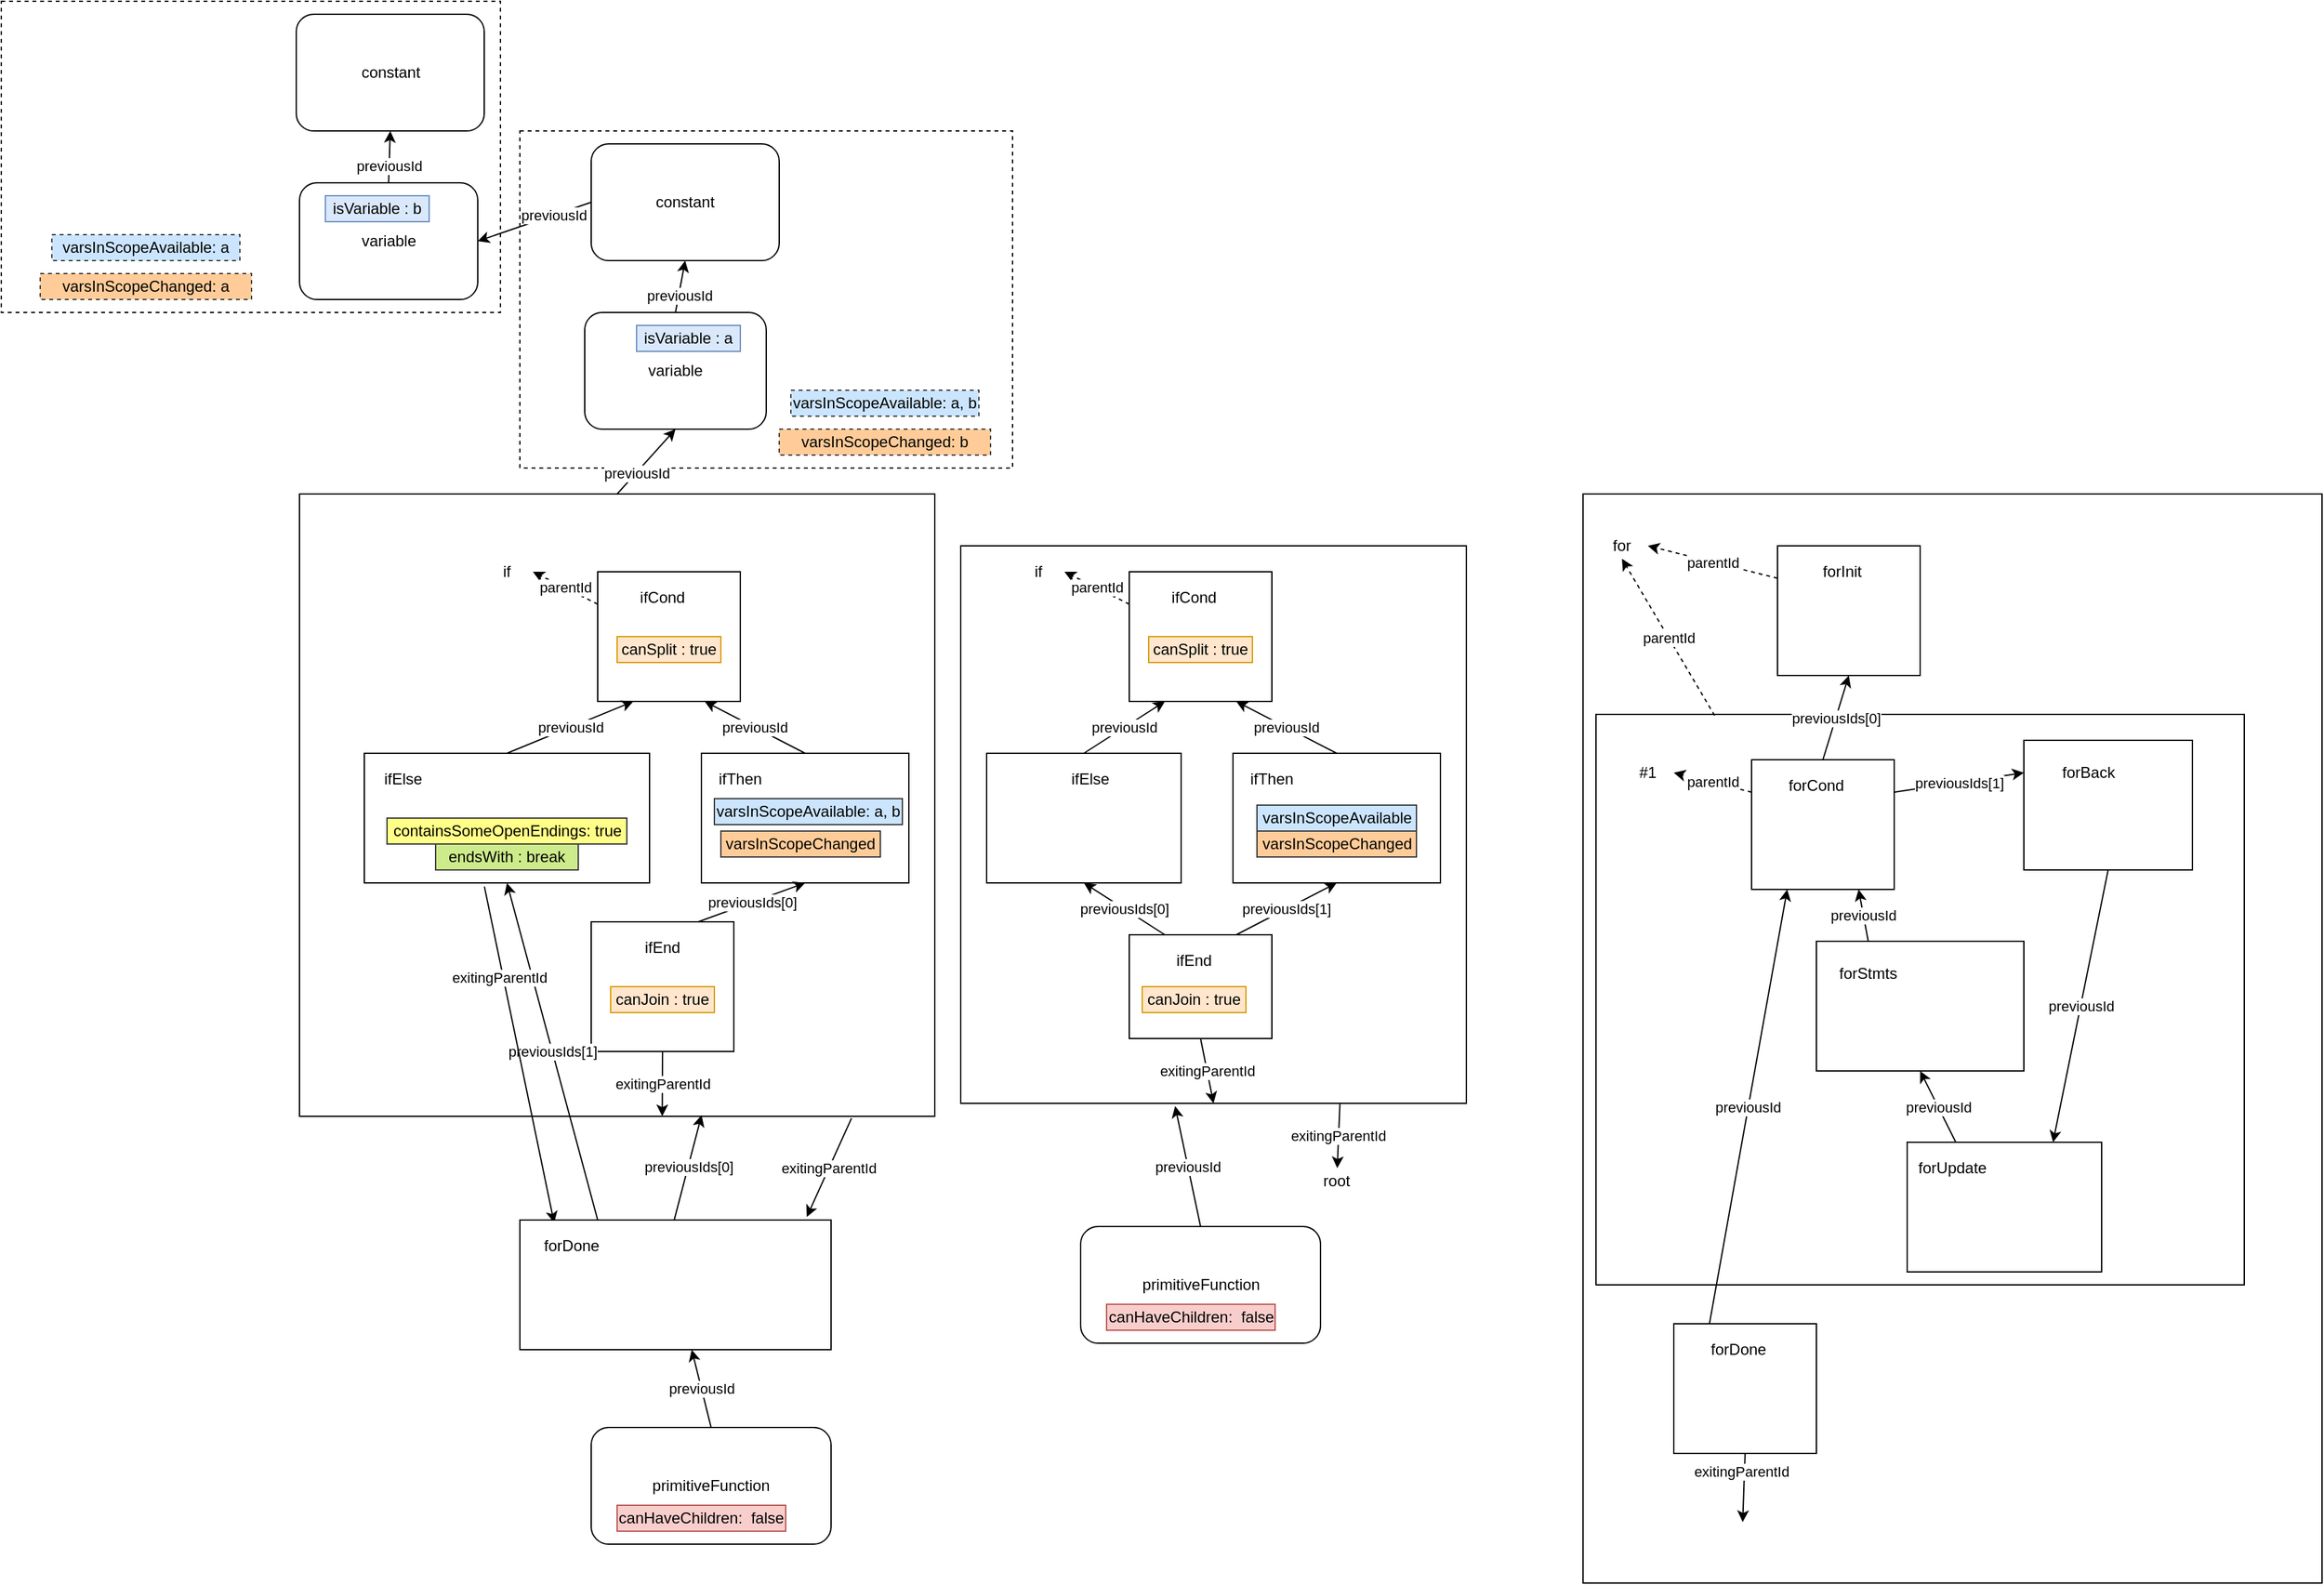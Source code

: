 <mxfile version="14.1.8" type="device"><diagram id="kH8C8CbIXnYB54CTfOBK" name="Page-1"><mxGraphModel dx="2875" dy="3018" grid="1" gridSize="10" guides="1" tooltips="1" connect="1" arrows="1" fold="1" page="1" pageScale="1" pageWidth="1654" pageHeight="2336" math="0" shadow="0"><root><mxCell id="0"/><mxCell id="1" parent="0"/><mxCell id="_WSegrMFaZZ0wJ0wHZ0F-22" value="" style="rounded=0;whiteSpace=wrap;html=1;dashed=1;" vertex="1" parent="1"><mxGeometry x="-220" y="-290" width="385" height="240" as="geometry"/></mxCell><mxCell id="_WSegrMFaZZ0wJ0wHZ0F-21" value="" style="rounded=0;whiteSpace=wrap;html=1;dashed=1;" vertex="1" parent="1"><mxGeometry x="180" y="-190" width="380" height="260" as="geometry"/></mxCell><mxCell id="ksnwD1h_EKE3ltFaodsw-11" value="" style="rounded=0;whiteSpace=wrap;html=1;" parent="1" vertex="1"><mxGeometry x="1000" y="90" width="570" height="840" as="geometry"/></mxCell><mxCell id="ksnwD1h_EKE3ltFaodsw-30" value="" style="rounded=0;whiteSpace=wrap;html=1;" parent="1" vertex="1"><mxGeometry x="1010" y="260" width="500" height="440" as="geometry"/></mxCell><mxCell id="buxgsW-vetxsR3lMGy5y-10" value="" style="rounded=0;whiteSpace=wrap;html=1;" parent="1" vertex="1"><mxGeometry x="520" y="130" width="390" height="430" as="geometry"/></mxCell><mxCell id="buxgsW-vetxsR3lMGy5y-1" value="" style="rounded=0;whiteSpace=wrap;html=1;" parent="1" vertex="1"><mxGeometry x="540" y="290" width="150" height="100" as="geometry"/></mxCell><mxCell id="buxgsW-vetxsR3lMGy5y-2" value="ifElse" style="text;html=1;strokeColor=none;fillColor=none;align=center;verticalAlign=middle;whiteSpace=wrap;rounded=0;" parent="1" vertex="1"><mxGeometry x="600" y="300" width="40" height="20" as="geometry"/></mxCell><mxCell id="buxgsW-vetxsR3lMGy5y-3" value="" style="rounded=0;whiteSpace=wrap;html=1;" parent="1" vertex="1"><mxGeometry x="730" y="290" width="160" height="100" as="geometry"/></mxCell><mxCell id="buxgsW-vetxsR3lMGy5y-4" value="ifThen" style="text;html=1;strokeColor=none;fillColor=none;align=center;verticalAlign=middle;whiteSpace=wrap;rounded=0;" parent="1" vertex="1"><mxGeometry x="740" y="300" width="40" height="20" as="geometry"/></mxCell><mxCell id="buxgsW-vetxsR3lMGy5y-5" value="" style="rounded=0;whiteSpace=wrap;html=1;" parent="1" vertex="1"><mxGeometry x="650" y="430" width="110" height="80" as="geometry"/></mxCell><mxCell id="buxgsW-vetxsR3lMGy5y-6" value="ifEnd" style="text;html=1;strokeColor=none;fillColor=none;align=center;verticalAlign=middle;whiteSpace=wrap;rounded=0;" parent="1" vertex="1"><mxGeometry x="680" y="440" width="40" height="20" as="geometry"/></mxCell><mxCell id="buxgsW-vetxsR3lMGy5y-7" value="" style="rounded=0;whiteSpace=wrap;html=1;" parent="1" vertex="1"><mxGeometry x="650" y="150" width="110" height="100" as="geometry"/></mxCell><mxCell id="buxgsW-vetxsR3lMGy5y-8" value="ifCond" style="text;html=1;strokeColor=none;fillColor=none;align=center;verticalAlign=middle;whiteSpace=wrap;rounded=0;" parent="1" vertex="1"><mxGeometry x="680" y="160" width="40" height="20" as="geometry"/></mxCell><mxCell id="buxgsW-vetxsR3lMGy5y-9" value="previousIds[0]" style="endArrow=classic;html=1;entryX=0.5;entryY=1;entryDx=0;entryDy=0;exitX=0.25;exitY=0;exitDx=0;exitDy=0;" parent="1" source="buxgsW-vetxsR3lMGy5y-5" target="buxgsW-vetxsR3lMGy5y-1" edge="1"><mxGeometry width="50" height="50" relative="1" as="geometry"><mxPoint x="610" y="460" as="sourcePoint"/><mxPoint x="660" y="340" as="targetPoint"/></mxGeometry></mxCell><mxCell id="buxgsW-vetxsR3lMGy5y-11" value="if" style="text;html=1;strokeColor=none;fillColor=none;align=center;verticalAlign=middle;whiteSpace=wrap;rounded=0;" parent="1" vertex="1"><mxGeometry x="560" y="140" width="40" height="20" as="geometry"/></mxCell><mxCell id="buxgsW-vetxsR3lMGy5y-12" value="canJoin : true" style="text;html=1;strokeColor=#d79b00;fillColor=#ffe6cc;align=center;verticalAlign=middle;whiteSpace=wrap;rounded=0;" parent="1" vertex="1"><mxGeometry x="660" y="470" width="80" height="20" as="geometry"/></mxCell><mxCell id="buxgsW-vetxsR3lMGy5y-13" value="previousIds[1]" style="endArrow=classic;html=1;entryX=0.5;entryY=1;entryDx=0;entryDy=0;exitX=0.75;exitY=0;exitDx=0;exitDy=0;" parent="1" source="buxgsW-vetxsR3lMGy5y-5" target="buxgsW-vetxsR3lMGy5y-3" edge="1"><mxGeometry width="50" height="50" relative="1" as="geometry"><mxPoint x="687.5" y="440" as="sourcePoint"/><mxPoint x="645" y="400" as="targetPoint"/></mxGeometry></mxCell><mxCell id="buxgsW-vetxsR3lMGy5y-14" value="canSplit : true" style="text;html=1;strokeColor=#d79b00;fillColor=#ffe6cc;align=center;verticalAlign=middle;whiteSpace=wrap;rounded=0;" parent="1" vertex="1"><mxGeometry x="665" y="200" width="80" height="20" as="geometry"/></mxCell><mxCell id="buxgsW-vetxsR3lMGy5y-15" value="previousId" style="endArrow=classic;html=1;entryX=0.25;entryY=1;entryDx=0;entryDy=0;exitX=0.5;exitY=0;exitDx=0;exitDy=0;" parent="1" source="buxgsW-vetxsR3lMGy5y-1" target="buxgsW-vetxsR3lMGy5y-7" edge="1"><mxGeometry width="50" height="50" relative="1" as="geometry"><mxPoint x="687.5" y="440" as="sourcePoint"/><mxPoint x="645" y="400" as="targetPoint"/></mxGeometry></mxCell><mxCell id="buxgsW-vetxsR3lMGy5y-16" value="previousId" style="endArrow=classic;html=1;entryX=0.75;entryY=1;entryDx=0;entryDy=0;exitX=0.5;exitY=0;exitDx=0;exitDy=0;" parent="1" source="buxgsW-vetxsR3lMGy5y-3" target="buxgsW-vetxsR3lMGy5y-7" edge="1"><mxGeometry width="50" height="50" relative="1" as="geometry"><mxPoint x="645" y="300" as="sourcePoint"/><mxPoint x="687.5" y="260" as="targetPoint"/></mxGeometry></mxCell><mxCell id="buxgsW-vetxsR3lMGy5y-17" value="parentId" style="endArrow=classic;html=1;entryX=1;entryY=0.5;entryDx=0;entryDy=0;exitX=0;exitY=0.25;exitDx=0;exitDy=0;dashed=1;" parent="1" source="buxgsW-vetxsR3lMGy5y-7" target="buxgsW-vetxsR3lMGy5y-11" edge="1"><mxGeometry width="50" height="50" relative="1" as="geometry"><mxPoint x="645" y="300" as="sourcePoint"/><mxPoint x="687.5" y="260" as="targetPoint"/></mxGeometry></mxCell><mxCell id="buxgsW-vetxsR3lMGy5y-19" value="varsInScopeAvailable" style="text;html=1;strokeColor=#36393d;fillColor=#cce5ff;align=center;verticalAlign=middle;whiteSpace=wrap;rounded=0;" parent="1" vertex="1"><mxGeometry x="748.5" y="330" width="123" height="20" as="geometry"/></mxCell><mxCell id="buxgsW-vetxsR3lMGy5y-22" value="varsInScopeChanged" style="text;html=1;strokeColor=#36393d;fillColor=#ffcc99;align=center;verticalAlign=middle;whiteSpace=wrap;rounded=0;" parent="1" vertex="1"><mxGeometry x="748.5" y="350" width="123" height="20" as="geometry"/></mxCell><mxCell id="buxgsW-vetxsR3lMGy5y-24" value="" style="rounded=0;whiteSpace=wrap;html=1;" parent="1" vertex="1"><mxGeometry x="10" y="90" width="490" height="480" as="geometry"/></mxCell><mxCell id="buxgsW-vetxsR3lMGy5y-25" value="" style="rounded=0;whiteSpace=wrap;html=1;" parent="1" vertex="1"><mxGeometry x="60" y="290" width="220" height="100" as="geometry"/></mxCell><mxCell id="buxgsW-vetxsR3lMGy5y-26" value="ifElse" style="text;html=1;strokeColor=none;fillColor=none;align=center;verticalAlign=middle;whiteSpace=wrap;rounded=0;" parent="1" vertex="1"><mxGeometry x="70" y="300" width="40" height="20" as="geometry"/></mxCell><mxCell id="buxgsW-vetxsR3lMGy5y-27" value="" style="rounded=0;whiteSpace=wrap;html=1;" parent="1" vertex="1"><mxGeometry x="320" y="290" width="160" height="100" as="geometry"/></mxCell><mxCell id="buxgsW-vetxsR3lMGy5y-28" value="ifThen" style="text;html=1;strokeColor=none;fillColor=none;align=center;verticalAlign=middle;whiteSpace=wrap;rounded=0;" parent="1" vertex="1"><mxGeometry x="330" y="300" width="40" height="20" as="geometry"/></mxCell><mxCell id="buxgsW-vetxsR3lMGy5y-29" value="" style="rounded=0;whiteSpace=wrap;html=1;" parent="1" vertex="1"><mxGeometry x="235" y="420" width="110" height="100" as="geometry"/></mxCell><mxCell id="buxgsW-vetxsR3lMGy5y-30" value="ifEnd" style="text;html=1;strokeColor=none;fillColor=none;align=center;verticalAlign=middle;whiteSpace=wrap;rounded=0;" parent="1" vertex="1"><mxGeometry x="270" y="430" width="40" height="20" as="geometry"/></mxCell><mxCell id="buxgsW-vetxsR3lMGy5y-31" value="" style="rounded=0;whiteSpace=wrap;html=1;" parent="1" vertex="1"><mxGeometry x="240" y="150" width="110" height="100" as="geometry"/></mxCell><mxCell id="buxgsW-vetxsR3lMGy5y-32" value="ifCond" style="text;html=1;strokeColor=none;fillColor=none;align=center;verticalAlign=middle;whiteSpace=wrap;rounded=0;" parent="1" vertex="1"><mxGeometry x="270" y="160" width="40" height="20" as="geometry"/></mxCell><mxCell id="buxgsW-vetxsR3lMGy5y-33" value="previousIds[1]" style="endArrow=classic;html=1;entryX=0.5;entryY=1;entryDx=0;entryDy=0;exitX=0.25;exitY=0;exitDx=0;exitDy=0;" parent="1" source="ksnwD1h_EKE3ltFaodsw-6" target="buxgsW-vetxsR3lMGy5y-25" edge="1"><mxGeometry width="50" height="50" relative="1" as="geometry"><mxPoint x="200" y="600" as="sourcePoint"/><mxPoint x="250" y="340" as="targetPoint"/></mxGeometry></mxCell><mxCell id="buxgsW-vetxsR3lMGy5y-34" value="if" style="text;html=1;strokeColor=none;fillColor=none;align=center;verticalAlign=middle;whiteSpace=wrap;rounded=0;" parent="1" vertex="1"><mxGeometry x="150" y="140" width="40" height="20" as="geometry"/></mxCell><mxCell id="buxgsW-vetxsR3lMGy5y-35" value="canJoin : true" style="text;html=1;strokeColor=#d79b00;fillColor=#ffe6cc;align=center;verticalAlign=middle;whiteSpace=wrap;rounded=0;" parent="1" vertex="1"><mxGeometry x="250" y="470" width="80" height="20" as="geometry"/></mxCell><mxCell id="buxgsW-vetxsR3lMGy5y-36" value="previousIds[0]" style="endArrow=classic;html=1;entryX=0.5;entryY=1;entryDx=0;entryDy=0;exitX=0.75;exitY=0;exitDx=0;exitDy=0;" parent="1" source="buxgsW-vetxsR3lMGy5y-29" target="buxgsW-vetxsR3lMGy5y-27" edge="1"><mxGeometry width="50" height="50" relative="1" as="geometry"><mxPoint x="277.5" y="440" as="sourcePoint"/><mxPoint x="235" y="400" as="targetPoint"/></mxGeometry></mxCell><mxCell id="buxgsW-vetxsR3lMGy5y-38" value="previousId" style="endArrow=classic;html=1;entryX=0.25;entryY=1;entryDx=0;entryDy=0;exitX=0.5;exitY=0;exitDx=0;exitDy=0;" parent="1" source="buxgsW-vetxsR3lMGy5y-25" target="buxgsW-vetxsR3lMGy5y-31" edge="1"><mxGeometry width="50" height="50" relative="1" as="geometry"><mxPoint x="277.5" y="440" as="sourcePoint"/><mxPoint x="235" y="400" as="targetPoint"/></mxGeometry></mxCell><mxCell id="buxgsW-vetxsR3lMGy5y-39" value="previousId" style="endArrow=classic;html=1;entryX=0.75;entryY=1;entryDx=0;entryDy=0;exitX=0.5;exitY=0;exitDx=0;exitDy=0;" parent="1" source="buxgsW-vetxsR3lMGy5y-27" target="buxgsW-vetxsR3lMGy5y-31" edge="1"><mxGeometry width="50" height="50" relative="1" as="geometry"><mxPoint x="235" y="300" as="sourcePoint"/><mxPoint x="277.5" y="260" as="targetPoint"/></mxGeometry></mxCell><mxCell id="buxgsW-vetxsR3lMGy5y-40" value="parentId" style="endArrow=classic;html=1;entryX=1;entryY=0.5;entryDx=0;entryDy=0;exitX=0;exitY=0.25;exitDx=0;exitDy=0;dashed=1;" parent="1" source="buxgsW-vetxsR3lMGy5y-31" target="buxgsW-vetxsR3lMGy5y-34" edge="1"><mxGeometry width="50" height="50" relative="1" as="geometry"><mxPoint x="235" y="300" as="sourcePoint"/><mxPoint x="277.5" y="260" as="targetPoint"/></mxGeometry></mxCell><mxCell id="buxgsW-vetxsR3lMGy5y-43" value="endsWith : break" style="text;html=1;strokeColor=#36393d;fillColor=#cdeb8b;align=center;verticalAlign=middle;whiteSpace=wrap;rounded=0;" parent="1" vertex="1"><mxGeometry x="115" y="360" width="110" height="20" as="geometry"/></mxCell><mxCell id="buxgsW-vetxsR3lMGy5y-44" value="containsSomeOpenEndings: true" style="text;html=1;strokeColor=#36393d;fillColor=#ffff88;align=center;verticalAlign=middle;whiteSpace=wrap;rounded=0;" parent="1" vertex="1"><mxGeometry x="77.5" y="340" width="185" height="20" as="geometry"/></mxCell><mxCell id="ksnwD1h_EKE3ltFaodsw-3" value="varsInScopeAvailable: a, b" style="text;html=1;strokeColor=#36393d;fillColor=#cce5ff;align=center;verticalAlign=middle;whiteSpace=wrap;rounded=0;dashed=1;" parent="1" vertex="1"><mxGeometry x="389" y="10" width="145" height="20" as="geometry"/></mxCell><mxCell id="ksnwD1h_EKE3ltFaodsw-4" value="varsInScopeChanged" style="text;html=1;strokeColor=#36393d;fillColor=#ffcc99;align=center;verticalAlign=middle;whiteSpace=wrap;rounded=0;" parent="1" vertex="1"><mxGeometry x="335" y="350" width="123" height="20" as="geometry"/></mxCell><mxCell id="ksnwD1h_EKE3ltFaodsw-5" value="" style="endArrow=classic;html=1;exitX=0.421;exitY=1.028;exitDx=0;exitDy=0;exitPerimeter=0;entryX=0.11;entryY=0.022;entryDx=0;entryDy=0;entryPerimeter=0;" parent="1" source="buxgsW-vetxsR3lMGy5y-25" target="ksnwD1h_EKE3ltFaodsw-6" edge="1"><mxGeometry width="50" height="50" relative="1" as="geometry"><mxPoint x="270" y="360" as="sourcePoint"/><mxPoint x="180" y="600" as="targetPoint"/></mxGeometry></mxCell><mxCell id="ksnwD1h_EKE3ltFaodsw-7" value="exitingParentId" style="edgeLabel;html=1;align=center;verticalAlign=middle;resizable=0;points=[];" parent="ksnwD1h_EKE3ltFaodsw-5" vertex="1" connectable="0"><mxGeometry x="-0.467" y="-3" relative="1" as="geometry"><mxPoint as="offset"/></mxGeometry></mxCell><mxCell id="ksnwD1h_EKE3ltFaodsw-6" value="" style="rounded=0;whiteSpace=wrap;html=1;" parent="1" vertex="1"><mxGeometry x="180" y="650" width="240" height="100" as="geometry"/></mxCell><mxCell id="ksnwD1h_EKE3ltFaodsw-8" value="exitingParentId" style="endArrow=classic;html=1;entryX=0.571;entryY=1;entryDx=0;entryDy=0;entryPerimeter=0;exitX=0.5;exitY=1;exitDx=0;exitDy=0;" parent="1" source="buxgsW-vetxsR3lMGy5y-29" target="buxgsW-vetxsR3lMGy5y-24" edge="1"><mxGeometry width="50" height="50" relative="1" as="geometry"><mxPoint x="270" y="360" as="sourcePoint"/><mxPoint x="320" y="310" as="targetPoint"/></mxGeometry></mxCell><mxCell id="ksnwD1h_EKE3ltFaodsw-12" value="" style="rounded=0;whiteSpace=wrap;html=1;" parent="1" vertex="1"><mxGeometry x="1250" y="590" width="150" height="100" as="geometry"/></mxCell><mxCell id="ksnwD1h_EKE3ltFaodsw-13" value="forUpdate" style="text;html=1;strokeColor=none;fillColor=none;align=center;verticalAlign=middle;whiteSpace=wrap;rounded=0;" parent="1" vertex="1"><mxGeometry x="1265" y="600" width="40" height="20" as="geometry"/></mxCell><mxCell id="ksnwD1h_EKE3ltFaodsw-14" value="" style="rounded=0;whiteSpace=wrap;html=1;" parent="1" vertex="1"><mxGeometry x="1180" y="435" width="160" height="100" as="geometry"/></mxCell><mxCell id="ksnwD1h_EKE3ltFaodsw-15" value="forStmts" style="text;html=1;strokeColor=none;fillColor=none;align=center;verticalAlign=middle;whiteSpace=wrap;rounded=0;" parent="1" vertex="1"><mxGeometry x="1200" y="450" width="40" height="20" as="geometry"/></mxCell><mxCell id="ksnwD1h_EKE3ltFaodsw-16" value="" style="rounded=0;whiteSpace=wrap;html=1;" parent="1" vertex="1"><mxGeometry x="1070" y="730" width="110" height="100" as="geometry"/></mxCell><mxCell id="ksnwD1h_EKE3ltFaodsw-17" value="forDone" style="text;html=1;strokeColor=none;fillColor=none;align=center;verticalAlign=middle;whiteSpace=wrap;rounded=0;" parent="1" vertex="1"><mxGeometry x="1100" y="740" width="40" height="20" as="geometry"/></mxCell><mxCell id="ksnwD1h_EKE3ltFaodsw-18" value="" style="rounded=0;whiteSpace=wrap;html=1;" parent="1" vertex="1"><mxGeometry x="1130" y="295" width="110" height="100" as="geometry"/></mxCell><mxCell id="ksnwD1h_EKE3ltFaodsw-19" value="forCond" style="text;html=1;strokeColor=none;fillColor=none;align=center;verticalAlign=middle;whiteSpace=wrap;rounded=0;" parent="1" vertex="1"><mxGeometry x="1160" y="305" width="40" height="20" as="geometry"/></mxCell><mxCell id="ksnwD1h_EKE3ltFaodsw-20" value="previousId" style="endArrow=classic;html=1;entryX=0.25;entryY=1;entryDx=0;entryDy=0;exitX=0.25;exitY=0;exitDx=0;exitDy=0;" parent="1" source="ksnwD1h_EKE3ltFaodsw-16" target="ksnwD1h_EKE3ltFaodsw-18" edge="1"><mxGeometry width="50" height="50" relative="1" as="geometry"><mxPoint x="1090" y="605" as="sourcePoint"/><mxPoint x="1140" y="485" as="targetPoint"/></mxGeometry></mxCell><mxCell id="ksnwD1h_EKE3ltFaodsw-21" value="for" style="text;html=1;strokeColor=none;fillColor=none;align=center;verticalAlign=middle;whiteSpace=wrap;rounded=0;" parent="1" vertex="1"><mxGeometry x="1010" y="120" width="40" height="20" as="geometry"/></mxCell><mxCell id="ksnwD1h_EKE3ltFaodsw-25" value="previousId" style="endArrow=classic;html=1;entryX=0.5;entryY=1;entryDx=0;entryDy=0;exitX=0.25;exitY=0;exitDx=0;exitDy=0;" parent="1" source="ksnwD1h_EKE3ltFaodsw-12" target="ksnwD1h_EKE3ltFaodsw-14" edge="1"><mxGeometry width="50" height="50" relative="1" as="geometry"><mxPoint x="1167.5" y="585" as="sourcePoint"/><mxPoint x="1125" y="545" as="targetPoint"/></mxGeometry></mxCell><mxCell id="ksnwD1h_EKE3ltFaodsw-26" value="previousId" style="endArrow=classic;html=1;entryX=0.75;entryY=1;entryDx=0;entryDy=0;exitX=0.25;exitY=0;exitDx=0;exitDy=0;" parent="1" source="ksnwD1h_EKE3ltFaodsw-14" target="ksnwD1h_EKE3ltFaodsw-18" edge="1"><mxGeometry width="50" height="50" relative="1" as="geometry"><mxPoint x="1125" y="445" as="sourcePoint"/><mxPoint x="1167.5" y="405" as="targetPoint"/></mxGeometry></mxCell><mxCell id="ksnwD1h_EKE3ltFaodsw-27" value="parentId" style="endArrow=classic;html=1;entryX=1;entryY=0.5;entryDx=0;entryDy=0;exitX=0;exitY=0.25;exitDx=0;exitDy=0;dashed=1;" parent="1" source="ksnwD1h_EKE3ltFaodsw-18" target="ksnwD1h_EKE3ltFaodsw-31" edge="1"><mxGeometry width="50" height="50" relative="1" as="geometry"><mxPoint x="1125" y="445" as="sourcePoint"/><mxPoint x="1167.5" y="405" as="targetPoint"/></mxGeometry></mxCell><mxCell id="ksnwD1h_EKE3ltFaodsw-31" value="#1" style="text;html=1;strokeColor=none;fillColor=none;align=center;verticalAlign=middle;whiteSpace=wrap;rounded=0;" parent="1" vertex="1"><mxGeometry x="1030" y="295" width="40" height="20" as="geometry"/></mxCell><mxCell id="ksnwD1h_EKE3ltFaodsw-32" value="" style="rounded=0;whiteSpace=wrap;html=1;" parent="1" vertex="1"><mxGeometry x="1340" y="280" width="130" height="100" as="geometry"/></mxCell><mxCell id="ksnwD1h_EKE3ltFaodsw-33" value="forBack" style="text;html=1;strokeColor=none;fillColor=none;align=center;verticalAlign=middle;whiteSpace=wrap;rounded=0;" parent="1" vertex="1"><mxGeometry x="1370" y="295" width="40" height="20" as="geometry"/></mxCell><mxCell id="ksnwD1h_EKE3ltFaodsw-34" value="previousId" style="endArrow=classic;html=1;entryX=0.75;entryY=0;entryDx=0;entryDy=0;exitX=0.5;exitY=1;exitDx=0;exitDy=0;" parent="1" source="ksnwD1h_EKE3ltFaodsw-32" target="ksnwD1h_EKE3ltFaodsw-12" edge="1"><mxGeometry width="50" height="50" relative="1" as="geometry"><mxPoint x="1295.0" y="590" as="sourcePoint"/><mxPoint x="1270.0" y="545" as="targetPoint"/></mxGeometry></mxCell><mxCell id="ksnwD1h_EKE3ltFaodsw-35" value="previousIds[1]" style="endArrow=classic;html=1;entryX=0;entryY=0.25;entryDx=0;entryDy=0;exitX=1;exitY=0.25;exitDx=0;exitDy=0;" parent="1" source="ksnwD1h_EKE3ltFaodsw-18" target="ksnwD1h_EKE3ltFaodsw-32" edge="1"><mxGeometry width="50" height="50" relative="1" as="geometry"><mxPoint x="1377.5" y="420" as="sourcePoint"/><mxPoint x="1332.5" y="590" as="targetPoint"/></mxGeometry></mxCell><mxCell id="ksnwD1h_EKE3ltFaodsw-36" value="" style="endArrow=classic;html=1;exitX=0.5;exitY=1;exitDx=0;exitDy=0;entryX=0.216;entryY=0.944;entryDx=0;entryDy=0;entryPerimeter=0;" parent="1" source="ksnwD1h_EKE3ltFaodsw-16" target="ksnwD1h_EKE3ltFaodsw-11" edge="1"><mxGeometry width="50" height="50" relative="1" as="geometry"><mxPoint x="182.62" y="552.8" as="sourcePoint"/><mxPoint x="210" y="770" as="targetPoint"/></mxGeometry></mxCell><mxCell id="ksnwD1h_EKE3ltFaodsw-37" value="exitingParentId" style="edgeLabel;html=1;align=center;verticalAlign=middle;resizable=0;points=[];" parent="ksnwD1h_EKE3ltFaodsw-36" vertex="1" connectable="0"><mxGeometry x="-0.467" y="-3" relative="1" as="geometry"><mxPoint as="offset"/></mxGeometry></mxCell><mxCell id="ksnwD1h_EKE3ltFaodsw-41" value="parentId" style="endArrow=classic;html=1;entryX=0.5;entryY=1;entryDx=0;entryDy=0;exitX=0.183;exitY=0.002;exitDx=0;exitDy=0;dashed=1;exitPerimeter=0;" parent="1" source="ksnwD1h_EKE3ltFaodsw-30" target="ksnwD1h_EKE3ltFaodsw-21" edge="1"><mxGeometry width="50" height="50" relative="1" as="geometry"><mxPoint x="1140.0" y="330" as="sourcePoint"/><mxPoint x="1080.0" y="315" as="targetPoint"/></mxGeometry></mxCell><mxCell id="ksnwD1h_EKE3ltFaodsw-43" value="" style="rounded=0;whiteSpace=wrap;html=1;" parent="1" vertex="1"><mxGeometry x="1150" y="130" width="110" height="100" as="geometry"/></mxCell><mxCell id="ksnwD1h_EKE3ltFaodsw-44" value="forInit" style="text;html=1;strokeColor=none;fillColor=none;align=center;verticalAlign=middle;whiteSpace=wrap;rounded=0;" parent="1" vertex="1"><mxGeometry x="1180" y="140" width="40" height="20" as="geometry"/></mxCell><mxCell id="ksnwD1h_EKE3ltFaodsw-45" value="previousIds[0]" style="endArrow=classic;html=1;entryX=0.5;entryY=1;entryDx=0;entryDy=0;exitX=0.5;exitY=0;exitDx=0;exitDy=0;" parent="1" source="ksnwD1h_EKE3ltFaodsw-18" target="ksnwD1h_EKE3ltFaodsw-43" edge="1"><mxGeometry width="50" height="50" relative="1" as="geometry"><mxPoint x="1107.5" y="740" as="sourcePoint"/><mxPoint x="1167.5" y="405" as="targetPoint"/></mxGeometry></mxCell><mxCell id="ksnwD1h_EKE3ltFaodsw-46" value="parentId" style="endArrow=classic;html=1;entryX=1;entryY=0.5;entryDx=0;entryDy=0;exitX=0;exitY=0.25;exitDx=0;exitDy=0;dashed=1;" parent="1" source="ksnwD1h_EKE3ltFaodsw-43" target="ksnwD1h_EKE3ltFaodsw-21" edge="1"><mxGeometry width="50" height="50" relative="1" as="geometry"><mxPoint x="1140.0" y="330" as="sourcePoint"/><mxPoint x="1080.0" y="315" as="targetPoint"/></mxGeometry></mxCell><mxCell id="_WSegrMFaZZ0wJ0wHZ0F-6" value="variable" style="rounded=1;whiteSpace=wrap;html=1;" vertex="1" parent="1"><mxGeometry x="230" y="-50" width="140" height="90" as="geometry"/></mxCell><mxCell id="_WSegrMFaZZ0wJ0wHZ0F-7" value="" style="endArrow=classic;html=1;entryX=0.5;entryY=1;entryDx=0;entryDy=0;exitX=0.5;exitY=0;exitDx=0;exitDy=0;" edge="1" parent="1" source="buxgsW-vetxsR3lMGy5y-24" target="_WSegrMFaZZ0wJ0wHZ0F-6"><mxGeometry width="50" height="50" relative="1" as="geometry"><mxPoint x="510" y="120" as="sourcePoint"/><mxPoint x="560" y="70" as="targetPoint"/></mxGeometry></mxCell><mxCell id="_WSegrMFaZZ0wJ0wHZ0F-8" value="previousId" style="edgeLabel;html=1;align=center;verticalAlign=middle;resizable=0;points=[];" vertex="1" connectable="0" parent="_WSegrMFaZZ0wJ0wHZ0F-7"><mxGeometry x="-0.344" relative="1" as="geometry"><mxPoint as="offset"/></mxGeometry></mxCell><mxCell id="_WSegrMFaZZ0wJ0wHZ0F-9" value="constant" style="rounded=1;whiteSpace=wrap;html=1;" vertex="1" parent="1"><mxGeometry x="235" y="-180" width="145" height="90" as="geometry"/></mxCell><mxCell id="_WSegrMFaZZ0wJ0wHZ0F-10" value="" style="endArrow=classic;html=1;entryX=0.5;entryY=1;entryDx=0;entryDy=0;exitX=0.5;exitY=0;exitDx=0;exitDy=0;" edge="1" parent="1" source="_WSegrMFaZZ0wJ0wHZ0F-6" target="_WSegrMFaZZ0wJ0wHZ0F-9"><mxGeometry width="50" height="50" relative="1" as="geometry"><mxPoint x="265" y="100" as="sourcePoint"/><mxPoint x="267.5" y="50" as="targetPoint"/></mxGeometry></mxCell><mxCell id="_WSegrMFaZZ0wJ0wHZ0F-11" value="previousId" style="edgeLabel;html=1;align=center;verticalAlign=middle;resizable=0;points=[];" vertex="1" connectable="0" parent="_WSegrMFaZZ0wJ0wHZ0F-10"><mxGeometry x="-0.344" relative="1" as="geometry"><mxPoint as="offset"/></mxGeometry></mxCell><mxCell id="_WSegrMFaZZ0wJ0wHZ0F-12" value="variable" style="rounded=1;whiteSpace=wrap;html=1;" vertex="1" parent="1"><mxGeometry x="10" y="-150" width="137.5" height="90" as="geometry"/></mxCell><mxCell id="_WSegrMFaZZ0wJ0wHZ0F-13" value="constant" style="rounded=1;whiteSpace=wrap;html=1;" vertex="1" parent="1"><mxGeometry x="7.5" y="-280" width="145" height="90" as="geometry"/></mxCell><mxCell id="_WSegrMFaZZ0wJ0wHZ0F-14" value="" style="endArrow=classic;html=1;entryX=1;entryY=0.5;entryDx=0;entryDy=0;exitX=0;exitY=0.5;exitDx=0;exitDy=0;" edge="1" parent="1" source="_WSegrMFaZZ0wJ0wHZ0F-9" target="_WSegrMFaZZ0wJ0wHZ0F-12"><mxGeometry width="50" height="50" relative="1" as="geometry"><mxPoint x="267.5" y="-40" as="sourcePoint"/><mxPoint x="272.5" y="-80" as="targetPoint"/></mxGeometry></mxCell><mxCell id="_WSegrMFaZZ0wJ0wHZ0F-15" value="previousId" style="edgeLabel;html=1;align=center;verticalAlign=middle;resizable=0;points=[];" vertex="1" connectable="0" parent="_WSegrMFaZZ0wJ0wHZ0F-14"><mxGeometry x="-0.344" relative="1" as="geometry"><mxPoint as="offset"/></mxGeometry></mxCell><mxCell id="_WSegrMFaZZ0wJ0wHZ0F-16" value="" style="endArrow=classic;html=1;entryX=0.5;entryY=1;entryDx=0;entryDy=0;exitX=0.5;exitY=0;exitDx=0;exitDy=0;" edge="1" parent="1" source="_WSegrMFaZZ0wJ0wHZ0F-12" target="_WSegrMFaZZ0wJ0wHZ0F-13"><mxGeometry width="50" height="50" relative="1" as="geometry"><mxPoint x="265" y="100" as="sourcePoint"/><mxPoint x="267.5" y="50" as="targetPoint"/></mxGeometry></mxCell><mxCell id="_WSegrMFaZZ0wJ0wHZ0F-17" value="previousId" style="edgeLabel;html=1;align=center;verticalAlign=middle;resizable=0;points=[];" vertex="1" connectable="0" parent="_WSegrMFaZZ0wJ0wHZ0F-16"><mxGeometry x="-0.344" relative="1" as="geometry"><mxPoint as="offset"/></mxGeometry></mxCell><mxCell id="_WSegrMFaZZ0wJ0wHZ0F-18" value="canSplit : true" style="text;html=1;strokeColor=#d79b00;fillColor=#ffe6cc;align=center;verticalAlign=middle;whiteSpace=wrap;rounded=0;" vertex="1" parent="1"><mxGeometry x="255" y="200" width="80" height="20" as="geometry"/></mxCell><mxCell id="buxgsW-vetxsR3lMGy5y-37" value="isVariable : b" style="text;html=1;strokeColor=#6c8ebf;fillColor=#dae8fc;align=center;verticalAlign=middle;whiteSpace=wrap;rounded=0;" parent="1" vertex="1"><mxGeometry x="30" y="-140" width="80" height="20" as="geometry"/></mxCell><mxCell id="_WSegrMFaZZ0wJ0wHZ0F-19" value="isVariable : a" style="text;html=1;strokeColor=#6c8ebf;fillColor=#dae8fc;align=center;verticalAlign=middle;whiteSpace=wrap;rounded=0;" vertex="1" parent="1"><mxGeometry x="270" y="-40" width="80" height="20" as="geometry"/></mxCell><mxCell id="_WSegrMFaZZ0wJ0wHZ0F-23" value="&lt;span style=&quot;color: rgb(0 , 0 , 0) ; font-family: &amp;#34;helvetica&amp;#34; ; font-size: 11px ; font-style: normal ; font-weight: 400 ; letter-spacing: normal ; text-align: center ; text-indent: 0px ; text-transform: none ; word-spacing: 0px ; background-color: rgb(255 , 255 , 255) ; display: inline ; float: none&quot;&gt;previousIds[0]&lt;/span&gt;" style="endArrow=classic;html=1;exitX=0.5;exitY=0;exitDx=0;exitDy=0;entryX=0.635;entryY=0.998;entryDx=0;entryDy=0;entryPerimeter=0;" edge="1" parent="1"><mxGeometry width="50" height="50" relative="1" as="geometry"><mxPoint x="299" y="650" as="sourcePoint"/><mxPoint x="320.15" y="569.04" as="targetPoint"/></mxGeometry></mxCell><mxCell id="_WSegrMFaZZ0wJ0wHZ0F-24" value="exitingParentId" style="endArrow=classic;html=1;exitX=0.869;exitY=1.003;exitDx=0;exitDy=0;exitPerimeter=0;entryX=0.922;entryY=-0.024;entryDx=0;entryDy=0;entryPerimeter=0;" edge="1" parent="1" source="buxgsW-vetxsR3lMGy5y-24" target="ksnwD1h_EKE3ltFaodsw-6"><mxGeometry width="50" height="50" relative="1" as="geometry"><mxPoint x="300" y="530" as="sourcePoint"/><mxPoint x="436" y="610" as="targetPoint"/></mxGeometry></mxCell><mxCell id="_WSegrMFaZZ0wJ0wHZ0F-29" value="forDone" style="text;html=1;strokeColor=none;fillColor=none;align=center;verticalAlign=middle;whiteSpace=wrap;rounded=0;" vertex="1" parent="1"><mxGeometry x="200" y="660" width="40" height="20" as="geometry"/></mxCell><mxCell id="_WSegrMFaZZ0wJ0wHZ0F-32" value="&lt;font color=&quot;#000000&quot;&gt;primitiveFunction&lt;/font&gt;" style="rounded=1;whiteSpace=wrap;html=1;fontColor=#CC0000;" vertex="1" parent="1"><mxGeometry x="235" y="810" width="185" height="90" as="geometry"/></mxCell><mxCell id="_WSegrMFaZZ0wJ0wHZ0F-33" value="previousId" style="endArrow=classic;html=1;exitX=0.5;exitY=0;exitDx=0;exitDy=0;" edge="1" parent="1" source="_WSegrMFaZZ0wJ0wHZ0F-32" target="ksnwD1h_EKE3ltFaodsw-6"><mxGeometry width="50" height="50" relative="1" as="geometry"><mxPoint x="180" y="300.0" as="sourcePoint"/><mxPoint x="277.5" y="260.0" as="targetPoint"/></mxGeometry></mxCell><mxCell id="_WSegrMFaZZ0wJ0wHZ0F-34" value="canHaveChildren:&amp;nbsp; false" style="text;html=1;strokeColor=#b85450;fillColor=#f8cecc;align=center;verticalAlign=middle;whiteSpace=wrap;rounded=0;" vertex="1" parent="1"><mxGeometry x="255" y="870" width="130" height="20" as="geometry"/></mxCell><mxCell id="_WSegrMFaZZ0wJ0wHZ0F-35" value="varsInScopeChanged: a" style="text;html=1;strokeColor=#36393d;fillColor=#ffcc99;align=center;verticalAlign=middle;whiteSpace=wrap;rounded=0;dashed=1;" vertex="1" parent="1"><mxGeometry x="-190" y="-80" width="163" height="20" as="geometry"/></mxCell><mxCell id="_WSegrMFaZZ0wJ0wHZ0F-37" value="varsInScopeChanged: b" style="text;html=1;strokeColor=#36393d;fillColor=#ffcc99;align=center;verticalAlign=middle;whiteSpace=wrap;rounded=0;dashed=1;" vertex="1" parent="1"><mxGeometry x="380" y="40" width="163" height="20" as="geometry"/></mxCell><mxCell id="_WSegrMFaZZ0wJ0wHZ0F-38" value="varsInScopeAvailable: a, b" style="text;html=1;strokeColor=#36393d;fillColor=#cce5ff;align=center;verticalAlign=middle;whiteSpace=wrap;rounded=0;" vertex="1" parent="1"><mxGeometry x="330" y="325" width="145" height="20" as="geometry"/></mxCell><mxCell id="_WSegrMFaZZ0wJ0wHZ0F-39" value="varsInScopeAvailable: a" style="text;html=1;strokeColor=#36393d;fillColor=#cce5ff;align=center;verticalAlign=middle;whiteSpace=wrap;rounded=0;dashed=1;" vertex="1" parent="1"><mxGeometry x="-181" y="-110" width="145" height="20" as="geometry"/></mxCell><mxCell id="_WSegrMFaZZ0wJ0wHZ0F-41" value="exitingParentId" style="endArrow=classic;html=1;exitX=0.75;exitY=1;exitDx=0;exitDy=0;" edge="1" parent="1" source="buxgsW-vetxsR3lMGy5y-10" target="_WSegrMFaZZ0wJ0wHZ0F-42"><mxGeometry width="50" height="50" relative="1" as="geometry"><mxPoint x="445.81" y="581.44" as="sourcePoint"/><mxPoint x="813" y="590" as="targetPoint"/></mxGeometry></mxCell><mxCell id="_WSegrMFaZZ0wJ0wHZ0F-42" value="root" style="text;html=1;strokeColor=none;fillColor=none;align=center;verticalAlign=middle;whiteSpace=wrap;rounded=0;" vertex="1" parent="1"><mxGeometry x="790" y="610" width="40" height="20" as="geometry"/></mxCell><mxCell id="_WSegrMFaZZ0wJ0wHZ0F-43" value="&lt;font color=&quot;#000000&quot;&gt;primitiveFunction&lt;/font&gt;" style="rounded=1;whiteSpace=wrap;html=1;fontColor=#CC0000;" vertex="1" parent="1"><mxGeometry x="612.5" y="655" width="185" height="90" as="geometry"/></mxCell><mxCell id="_WSegrMFaZZ0wJ0wHZ0F-44" value="previousId" style="endArrow=classic;html=1;exitX=0.5;exitY=0;exitDx=0;exitDy=0;entryX=0.424;entryY=1.005;entryDx=0;entryDy=0;entryPerimeter=0;" edge="1" parent="1" source="_WSegrMFaZZ0wJ0wHZ0F-43" target="buxgsW-vetxsR3lMGy5y-10"><mxGeometry width="50" height="50" relative="1" as="geometry"><mxPoint x="557.5" y="145.0" as="sourcePoint"/><mxPoint x="690" y="595" as="targetPoint"/></mxGeometry></mxCell><mxCell id="_WSegrMFaZZ0wJ0wHZ0F-45" value="canHaveChildren:&amp;nbsp; false" style="text;html=1;strokeColor=#b85450;fillColor=#f8cecc;align=center;verticalAlign=middle;whiteSpace=wrap;rounded=0;" vertex="1" parent="1"><mxGeometry x="632.5" y="715" width="130" height="20" as="geometry"/></mxCell><mxCell id="_WSegrMFaZZ0wJ0wHZ0F-46" value="exitingParentId" style="endArrow=classic;html=1;entryX=0.5;entryY=1;entryDx=0;entryDy=0;exitX=0.5;exitY=1;exitDx=0;exitDy=0;" edge="1" parent="1" source="buxgsW-vetxsR3lMGy5y-5" target="buxgsW-vetxsR3lMGy5y-10"><mxGeometry width="50" height="50" relative="1" as="geometry"><mxPoint x="300" y="530.0" as="sourcePoint"/><mxPoint x="299.79" y="580" as="targetPoint"/></mxGeometry></mxCell></root></mxGraphModel></diagram></mxfile>